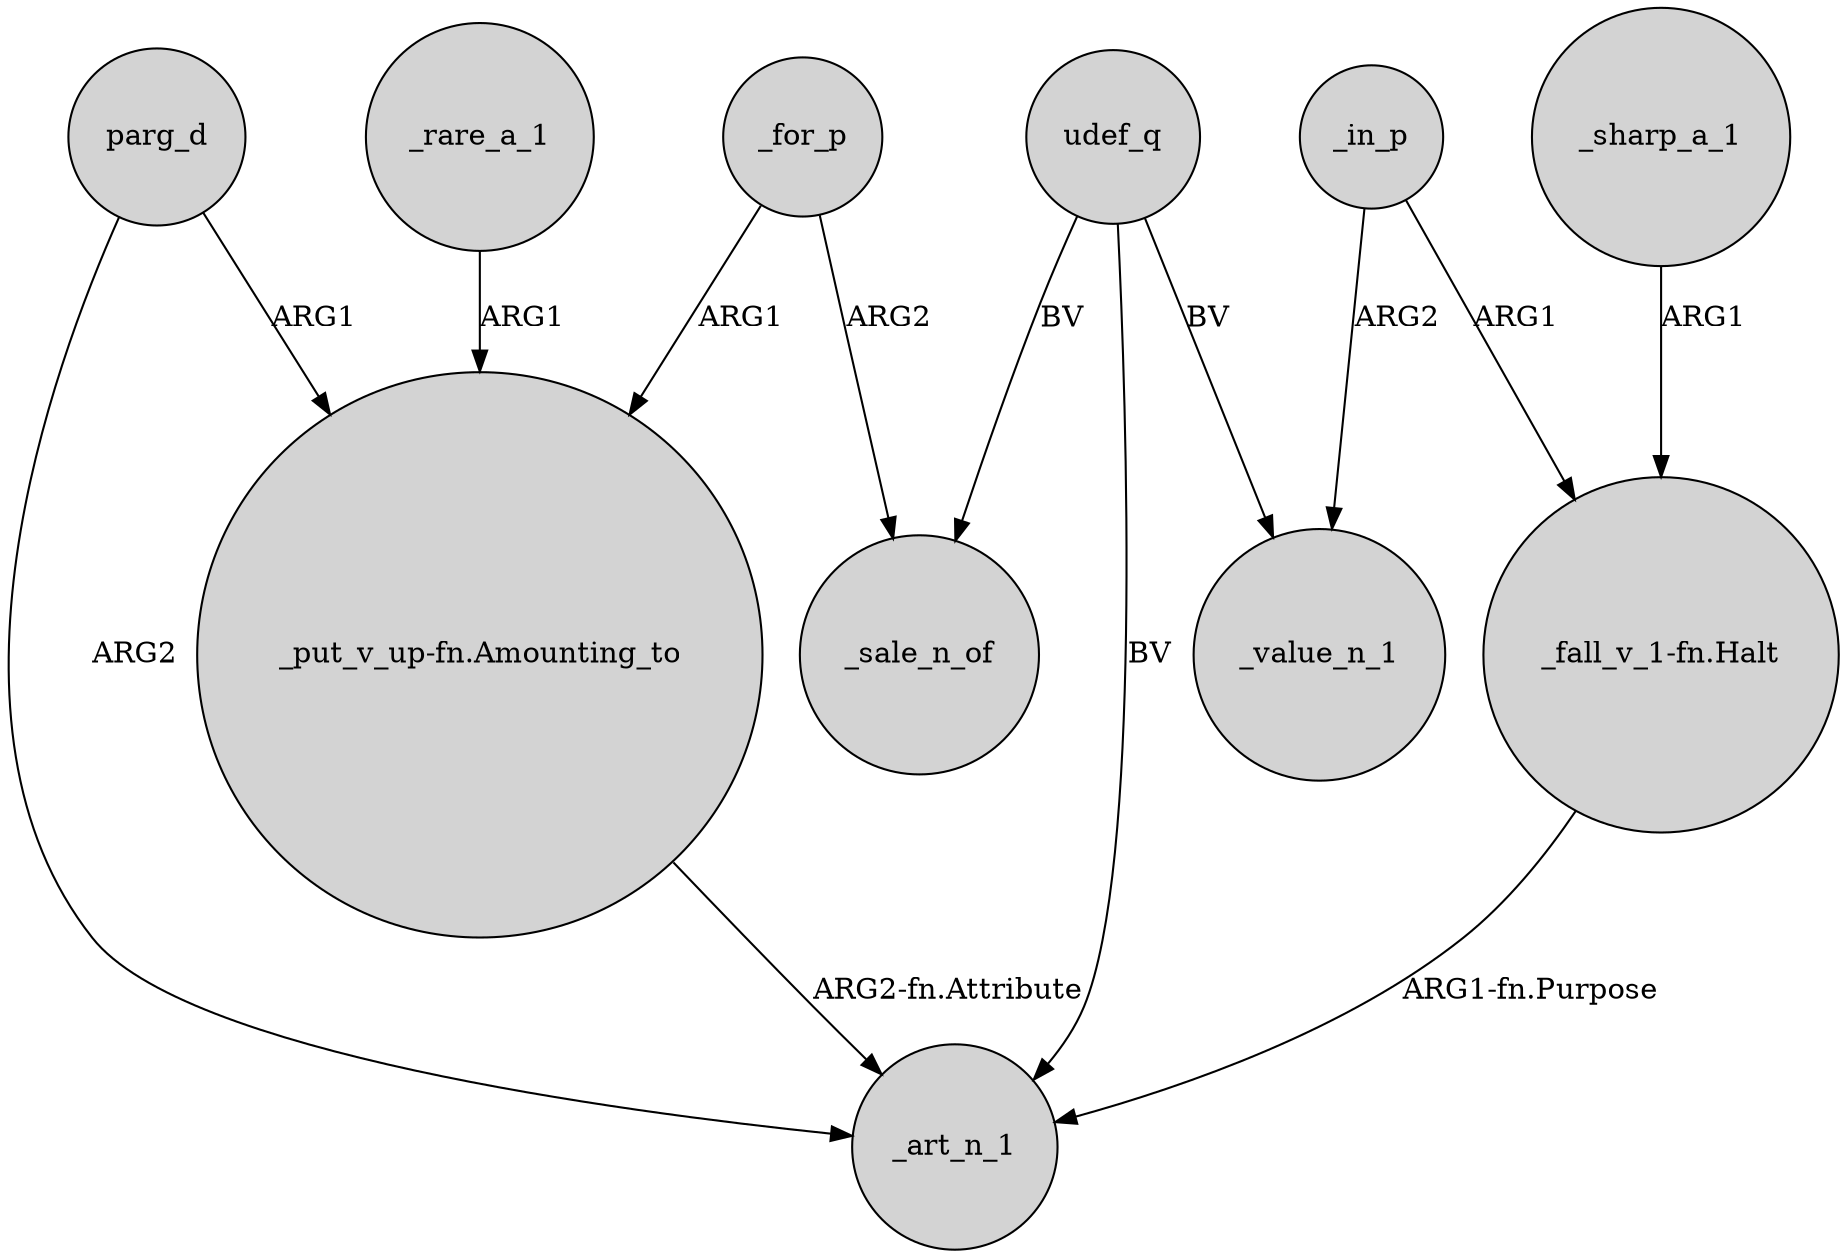 digraph {
	node [shape=circle style=filled]
	parg_d -> _art_n_1 [label=ARG2]
	_rare_a_1 -> "_put_v_up-fn.Amounting_to" [label=ARG1]
	_sharp_a_1 -> "_fall_v_1-fn.Halt" [label=ARG1]
	"_fall_v_1-fn.Halt" -> _art_n_1 [label="ARG1-fn.Purpose"]
	"_put_v_up-fn.Amounting_to" -> _art_n_1 [label="ARG2-fn.Attribute"]
	udef_q -> _art_n_1 [label=BV]
	udef_q -> _sale_n_of [label=BV]
	_in_p -> "_fall_v_1-fn.Halt" [label=ARG1]
	_in_p -> _value_n_1 [label=ARG2]
	_for_p -> "_put_v_up-fn.Amounting_to" [label=ARG1]
	parg_d -> "_put_v_up-fn.Amounting_to" [label=ARG1]
	_for_p -> _sale_n_of [label=ARG2]
	udef_q -> _value_n_1 [label=BV]
}
